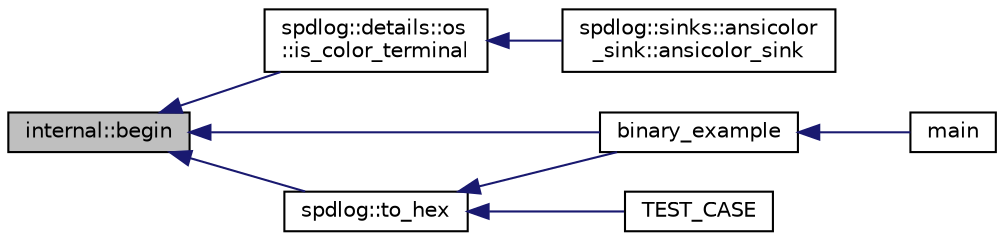 digraph "internal::begin"
{
  edge [fontname="Helvetica",fontsize="10",labelfontname="Helvetica",labelfontsize="10"];
  node [fontname="Helvetica",fontsize="10",shape=record];
  rankdir="LR";
  Node1 [label="internal::begin",height=0.2,width=0.4,color="black", fillcolor="grey75", style="filled" fontcolor="black"];
  Node1 -> Node2 [dir="back",color="midnightblue",fontsize="10",style="solid",fontname="Helvetica"];
  Node2 [label="binary_example",height=0.2,width=0.4,color="black", fillcolor="white", style="filled",URL="$example_8cpp.html#a2e05f77fb3f2674bac54750230c694dd"];
  Node2 -> Node3 [dir="back",color="midnightblue",fontsize="10",style="solid",fontname="Helvetica"];
  Node3 [label="main",height=0.2,width=0.4,color="black", fillcolor="white", style="filled",URL="$example_8cpp.html#a81ce304348a420752ee080480d2b3095"];
  Node1 -> Node4 [dir="back",color="midnightblue",fontsize="10",style="solid",fontname="Helvetica"];
  Node4 [label="spdlog::details::os\l::is_color_terminal",height=0.2,width=0.4,color="black", fillcolor="white", style="filled",URL="$namespacespdlog_1_1details_1_1os.html#a41c3f67d2cbabfcb20e89d0524e5097f"];
  Node4 -> Node5 [dir="back",color="midnightblue",fontsize="10",style="solid",fontname="Helvetica"];
  Node5 [label="spdlog::sinks::ansicolor\l_sink::ansicolor_sink",height=0.2,width=0.4,color="black", fillcolor="white", style="filled",URL="$classspdlog_1_1sinks_1_1ansicolor__sink.html#aed8c41cc6f792b27bc37d2f46536268d"];
  Node1 -> Node6 [dir="back",color="midnightblue",fontsize="10",style="solid",fontname="Helvetica"];
  Node6 [label="spdlog::to_hex",height=0.2,width=0.4,color="black", fillcolor="white", style="filled",URL="$namespacespdlog.html#acd3f4323bb627945b4cecbbbc62770ef"];
  Node6 -> Node2 [dir="back",color="midnightblue",fontsize="10",style="solid",fontname="Helvetica"];
  Node6 -> Node7 [dir="back",color="midnightblue",fontsize="10",style="solid",fontname="Helvetica"];
  Node7 [label="TEST_CASE",height=0.2,width=0.4,color="black", fillcolor="white", style="filled",URL="$test__misc_8cpp.html#a88c72fdbbde0603818426589728b16cd"];
}
